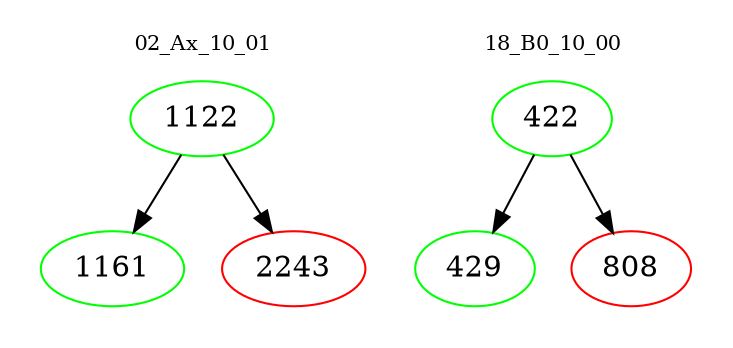 digraph{
subgraph cluster_0 {
color = white
label = "02_Ax_10_01";
fontsize=10;
T0_1122 [label="1122", color="green"]
T0_1122 -> T0_1161 [color="black"]
T0_1161 [label="1161", color="green"]
T0_1122 -> T0_2243 [color="black"]
T0_2243 [label="2243", color="red"]
}
subgraph cluster_1 {
color = white
label = "18_B0_10_00";
fontsize=10;
T1_422 [label="422", color="green"]
T1_422 -> T1_429 [color="black"]
T1_429 [label="429", color="green"]
T1_422 -> T1_808 [color="black"]
T1_808 [label="808", color="red"]
}
}
